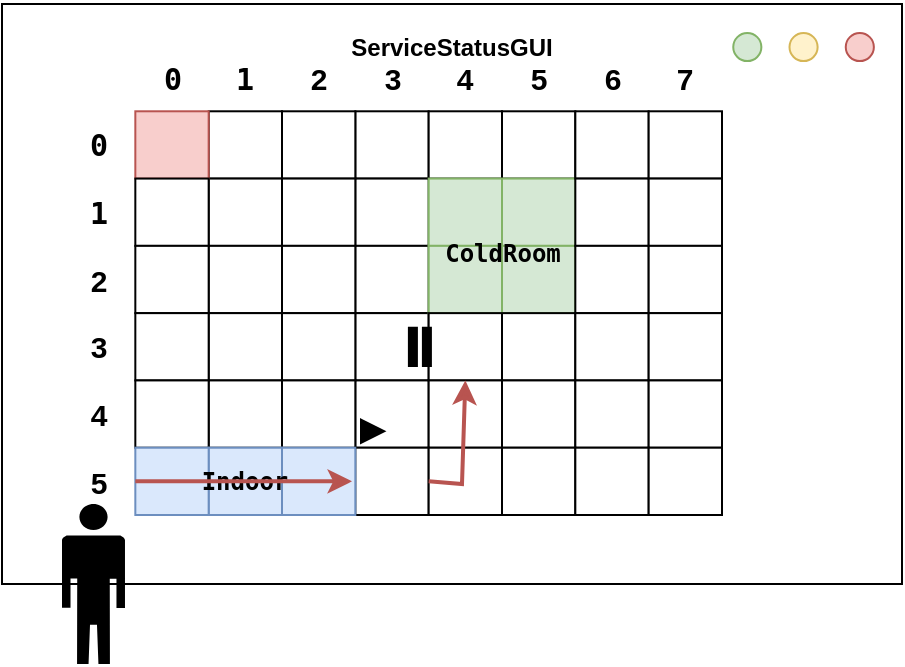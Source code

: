 <mxfile version="21.6.6" type="github">
  <diagram name="Page-1" id="fzNRnP826HokWF9cmXyg">
    <mxGraphModel dx="1434" dy="774" grid="1" gridSize="10" guides="1" tooltips="1" connect="1" arrows="1" fold="1" page="1" pageScale="1" pageWidth="850" pageHeight="1100" math="0" shadow="0">
      <root>
        <mxCell id="0" />
        <mxCell id="1" parent="0" />
        <mxCell id="4j98KLdYWCdhN-2w7q4d-6" value="" style="group" parent="1" vertex="1" connectable="0">
          <mxGeometry x="150" y="470" width="450" height="330" as="geometry" />
        </mxCell>
        <mxCell id="4j98KLdYWCdhN-2w7q4d-1" value="" style="rounded=0;whiteSpace=wrap;html=1;" parent="4j98KLdYWCdhN-2w7q4d-6" vertex="1">
          <mxGeometry width="450" height="290.0" as="geometry" />
        </mxCell>
        <mxCell id="4j98KLdYWCdhN-2w7q4d-2" value="&lt;h4&gt;ServiceStatusGUI&lt;/h4&gt;" style="text;html=1;strokeColor=none;fillColor=none;align=center;verticalAlign=middle;whiteSpace=wrap;rounded=0;" parent="4j98KLdYWCdhN-2w7q4d-6" vertex="1">
          <mxGeometry x="182.812" width="84.375" height="43.5" as="geometry" />
        </mxCell>
        <mxCell id="4j98KLdYWCdhN-2w7q4d-3" value="" style="ellipse;whiteSpace=wrap;html=1;aspect=fixed;fillColor=#f8cecc;strokeColor=#b85450;" parent="4j98KLdYWCdhN-2w7q4d-6" vertex="1">
          <mxGeometry x="421.875" y="14.5" width="14.062" height="14.062" as="geometry" />
        </mxCell>
        <mxCell id="4j98KLdYWCdhN-2w7q4d-4" value="" style="ellipse;whiteSpace=wrap;html=1;aspect=fixed;fillColor=#fff2cc;strokeColor=#d6b656;" parent="4j98KLdYWCdhN-2w7q4d-6" vertex="1">
          <mxGeometry x="393.75" y="14.5" width="14.062" height="14.062" as="geometry" />
        </mxCell>
        <mxCell id="4j98KLdYWCdhN-2w7q4d-5" value="" style="ellipse;whiteSpace=wrap;html=1;aspect=fixed;fillColor=#d5e8d4;strokeColor=#82b366;" parent="4j98KLdYWCdhN-2w7q4d-6" vertex="1">
          <mxGeometry x="365.625" y="14.5" width="14.062" height="14.062" as="geometry" />
        </mxCell>
        <mxCell id="D249ZISTXlAxNiE2_2An-1" value="" style="group" parent="4j98KLdYWCdhN-2w7q4d-6" vertex="1" connectable="0">
          <mxGeometry x="30" y="20" width="330" height="238.68" as="geometry" />
        </mxCell>
        <mxCell id="D249ZISTXlAxNiE2_2An-2" value="" style="rounded=0;whiteSpace=wrap;html=1;container=0;" parent="D249ZISTXlAxNiE2_2An-1" vertex="1">
          <mxGeometry x="220" y="33.643" width="36.667" height="33.643" as="geometry" />
        </mxCell>
        <mxCell id="D249ZISTXlAxNiE2_2An-3" value="" style="rounded=0;whiteSpace=wrap;html=1;container=0;fillColor=#d5e8d4;strokeColor=#82b366;" parent="D249ZISTXlAxNiE2_2An-1" vertex="1">
          <mxGeometry x="220" y="67.286" width="36.667" height="33.643" as="geometry" />
        </mxCell>
        <mxCell id="D249ZISTXlAxNiE2_2An-4" value="" style="rounded=0;whiteSpace=wrap;html=1;container=0;fillColor=#d5e8d4;strokeColor=#82b366;" parent="D249ZISTXlAxNiE2_2An-1" vertex="1">
          <mxGeometry x="220" y="100.929" width="36.667" height="33.643" as="geometry" />
        </mxCell>
        <mxCell id="D249ZISTXlAxNiE2_2An-5" value="" style="rounded=0;whiteSpace=wrap;html=1;container=0;" parent="D249ZISTXlAxNiE2_2An-1" vertex="1">
          <mxGeometry x="220" y="134.571" width="36.667" height="33.643" as="geometry" />
        </mxCell>
        <mxCell id="D249ZISTXlAxNiE2_2An-6" value="" style="rounded=0;whiteSpace=wrap;html=1;container=0;" parent="D249ZISTXlAxNiE2_2An-1" vertex="1">
          <mxGeometry x="220" y="168.214" width="36.667" height="33.643" as="geometry" />
        </mxCell>
        <mxCell id="D249ZISTXlAxNiE2_2An-7" value="" style="rounded=0;whiteSpace=wrap;html=1;container=0;" parent="D249ZISTXlAxNiE2_2An-1" vertex="1">
          <mxGeometry x="256.667" y="33.643" width="36.667" height="33.643" as="geometry" />
        </mxCell>
        <mxCell id="D249ZISTXlAxNiE2_2An-8" value="" style="rounded=0;whiteSpace=wrap;html=1;container=0;" parent="D249ZISTXlAxNiE2_2An-1" vertex="1">
          <mxGeometry x="256.667" y="67.286" width="36.667" height="33.643" as="geometry" />
        </mxCell>
        <mxCell id="D249ZISTXlAxNiE2_2An-9" value="" style="rounded=0;whiteSpace=wrap;html=1;container=0;" parent="D249ZISTXlAxNiE2_2An-1" vertex="1">
          <mxGeometry x="256.667" y="100.929" width="36.667" height="33.643" as="geometry" />
        </mxCell>
        <mxCell id="D249ZISTXlAxNiE2_2An-10" value="" style="rounded=0;whiteSpace=wrap;html=1;container=0;" parent="D249ZISTXlAxNiE2_2An-1" vertex="1">
          <mxGeometry x="256.667" y="134.571" width="36.667" height="33.643" as="geometry" />
        </mxCell>
        <mxCell id="D249ZISTXlAxNiE2_2An-11" value="" style="rounded=0;whiteSpace=wrap;html=1;container=0;" parent="D249ZISTXlAxNiE2_2An-1" vertex="1">
          <mxGeometry x="256.667" y="168.214" width="36.667" height="33.643" as="geometry" />
        </mxCell>
        <mxCell id="D249ZISTXlAxNiE2_2An-12" value="" style="rounded=0;whiteSpace=wrap;html=1;container=0;" parent="D249ZISTXlAxNiE2_2An-1" vertex="1">
          <mxGeometry x="146.667" y="33.643" width="36.667" height="33.643" as="geometry" />
        </mxCell>
        <mxCell id="D249ZISTXlAxNiE2_2An-13" value="" style="rounded=0;whiteSpace=wrap;html=1;container=0;" parent="D249ZISTXlAxNiE2_2An-1" vertex="1">
          <mxGeometry x="146.667" y="67.286" width="36.667" height="33.643" as="geometry" />
        </mxCell>
        <mxCell id="D249ZISTXlAxNiE2_2An-14" value="" style="rounded=0;whiteSpace=wrap;html=1;container=0;" parent="D249ZISTXlAxNiE2_2An-1" vertex="1">
          <mxGeometry x="146.667" y="100.929" width="36.667" height="33.643" as="geometry" />
        </mxCell>
        <mxCell id="D249ZISTXlAxNiE2_2An-15" value="" style="rounded=0;whiteSpace=wrap;html=1;container=0;" parent="D249ZISTXlAxNiE2_2An-1" vertex="1">
          <mxGeometry x="146.667" y="134.571" width="36.667" height="33.643" as="geometry" />
        </mxCell>
        <mxCell id="D249ZISTXlAxNiE2_2An-16" value="" style="rounded=0;whiteSpace=wrap;html=1;container=0;" parent="D249ZISTXlAxNiE2_2An-1" vertex="1">
          <mxGeometry x="146.667" y="168.214" width="36.667" height="33.643" as="geometry" />
        </mxCell>
        <mxCell id="D249ZISTXlAxNiE2_2An-17" value="" style="rounded=0;whiteSpace=wrap;html=1;container=0;" parent="D249ZISTXlAxNiE2_2An-1" vertex="1">
          <mxGeometry x="183.333" y="33.643" width="36.667" height="33.643" as="geometry" />
        </mxCell>
        <mxCell id="D249ZISTXlAxNiE2_2An-18" value="" style="rounded=0;whiteSpace=wrap;html=1;container=0;fillColor=#d5e8d4;strokeColor=#82b366;" parent="D249ZISTXlAxNiE2_2An-1" vertex="1">
          <mxGeometry x="183.333" y="67.286" width="36.667" height="33.643" as="geometry" />
        </mxCell>
        <mxCell id="D249ZISTXlAxNiE2_2An-19" value="" style="rounded=0;whiteSpace=wrap;html=1;container=0;fillColor=#d5e8d4;strokeColor=#82b366;" parent="D249ZISTXlAxNiE2_2An-1" vertex="1">
          <mxGeometry x="183.333" y="100.929" width="36.667" height="33.643" as="geometry" />
        </mxCell>
        <mxCell id="D249ZISTXlAxNiE2_2An-20" value="" style="rounded=0;whiteSpace=wrap;html=1;container=0;" parent="D249ZISTXlAxNiE2_2An-1" vertex="1">
          <mxGeometry x="183.333" y="134.571" width="36.667" height="33.643" as="geometry" />
        </mxCell>
        <mxCell id="D249ZISTXlAxNiE2_2An-21" value="" style="rounded=0;whiteSpace=wrap;html=1;container=0;" parent="D249ZISTXlAxNiE2_2An-1" vertex="1">
          <mxGeometry x="183.333" y="168.214" width="36.667" height="33.643" as="geometry" />
        </mxCell>
        <mxCell id="D249ZISTXlAxNiE2_2An-22" value="" style="rounded=0;whiteSpace=wrap;html=1;container=0;" parent="D249ZISTXlAxNiE2_2An-1" vertex="1">
          <mxGeometry x="73.333" y="33.643" width="36.667" height="33.643" as="geometry" />
        </mxCell>
        <mxCell id="D249ZISTXlAxNiE2_2An-23" value="" style="rounded=0;whiteSpace=wrap;html=1;container=0;" parent="D249ZISTXlAxNiE2_2An-1" vertex="1">
          <mxGeometry x="73.333" y="67.286" width="36.667" height="33.643" as="geometry" />
        </mxCell>
        <mxCell id="D249ZISTXlAxNiE2_2An-24" value="" style="rounded=0;whiteSpace=wrap;html=1;container=0;" parent="D249ZISTXlAxNiE2_2An-1" vertex="1">
          <mxGeometry x="73.333" y="100.929" width="36.667" height="33.643" as="geometry" />
        </mxCell>
        <mxCell id="D249ZISTXlAxNiE2_2An-25" value="" style="rounded=0;whiteSpace=wrap;html=1;container=0;" parent="D249ZISTXlAxNiE2_2An-1" vertex="1">
          <mxGeometry x="73.333" y="134.571" width="36.667" height="33.643" as="geometry" />
        </mxCell>
        <mxCell id="D249ZISTXlAxNiE2_2An-26" value="" style="rounded=0;whiteSpace=wrap;html=1;container=0;" parent="D249ZISTXlAxNiE2_2An-1" vertex="1">
          <mxGeometry x="73.333" y="168.214" width="36.667" height="33.643" as="geometry" />
        </mxCell>
        <mxCell id="D249ZISTXlAxNiE2_2An-27" value="" style="rounded=0;whiteSpace=wrap;html=1;container=0;" parent="D249ZISTXlAxNiE2_2An-1" vertex="1">
          <mxGeometry x="110" y="33.643" width="36.667" height="33.643" as="geometry" />
        </mxCell>
        <mxCell id="D249ZISTXlAxNiE2_2An-28" value="" style="rounded=0;whiteSpace=wrap;html=1;container=0;" parent="D249ZISTXlAxNiE2_2An-1" vertex="1">
          <mxGeometry x="110" y="67.286" width="36.667" height="33.643" as="geometry" />
        </mxCell>
        <mxCell id="D249ZISTXlAxNiE2_2An-29" value="" style="rounded=0;whiteSpace=wrap;html=1;container=0;" parent="D249ZISTXlAxNiE2_2An-1" vertex="1">
          <mxGeometry x="110" y="100.929" width="36.667" height="33.643" as="geometry" />
        </mxCell>
        <mxCell id="D249ZISTXlAxNiE2_2An-30" value="" style="rounded=0;whiteSpace=wrap;html=1;container=0;" parent="D249ZISTXlAxNiE2_2An-1" vertex="1">
          <mxGeometry x="110" y="134.571" width="36.667" height="33.643" as="geometry" />
        </mxCell>
        <mxCell id="D249ZISTXlAxNiE2_2An-31" value="" style="rounded=0;whiteSpace=wrap;html=1;container=0;" parent="D249ZISTXlAxNiE2_2An-1" vertex="1">
          <mxGeometry x="110" y="168.214" width="36.667" height="33.643" as="geometry" />
        </mxCell>
        <mxCell id="D249ZISTXlAxNiE2_2An-32" value="" style="rounded=0;whiteSpace=wrap;html=1;container=0;fillColor=#f8cecc;strokeColor=#b85450;" parent="D249ZISTXlAxNiE2_2An-1" vertex="1">
          <mxGeometry x="36.667" y="33.643" width="36.667" height="33.643" as="geometry" />
        </mxCell>
        <mxCell id="D249ZISTXlAxNiE2_2An-33" value="" style="rounded=0;whiteSpace=wrap;html=1;container=0;" parent="D249ZISTXlAxNiE2_2An-1" vertex="1">
          <mxGeometry x="36.667" y="67.286" width="36.667" height="33.643" as="geometry" />
        </mxCell>
        <mxCell id="D249ZISTXlAxNiE2_2An-34" value="" style="rounded=0;whiteSpace=wrap;html=1;container=0;" parent="D249ZISTXlAxNiE2_2An-1" vertex="1">
          <mxGeometry x="36.667" y="100.929" width="36.667" height="33.643" as="geometry" />
        </mxCell>
        <mxCell id="D249ZISTXlAxNiE2_2An-35" value="" style="rounded=0;whiteSpace=wrap;html=1;container=0;" parent="D249ZISTXlAxNiE2_2An-1" vertex="1">
          <mxGeometry x="36.667" y="134.571" width="36.667" height="33.643" as="geometry" />
        </mxCell>
        <mxCell id="D249ZISTXlAxNiE2_2An-36" value="" style="rounded=0;whiteSpace=wrap;html=1;container=0;" parent="D249ZISTXlAxNiE2_2An-1" vertex="1">
          <mxGeometry x="36.667" y="168.214" width="36.667" height="33.643" as="geometry" />
        </mxCell>
        <mxCell id="D249ZISTXlAxNiE2_2An-37" value="&lt;pre&gt;&lt;b&gt;&lt;font style=&quot;font-size: 15px;&quot;&gt;1&lt;/font&gt;&lt;/b&gt;&lt;/pre&gt;" style="text;html=1;strokeColor=none;fillColor=none;align=center;verticalAlign=middle;whiteSpace=wrap;rounded=0;container=0;" parent="D249ZISTXlAxNiE2_2An-1" vertex="1">
          <mxGeometry x="73.333" width="36.667" height="33.643" as="geometry" />
        </mxCell>
        <mxCell id="D249ZISTXlAxNiE2_2An-38" value="&lt;b&gt;&lt;font style=&quot;font-size: 15px;&quot;&gt;2&lt;/font&gt;&lt;/b&gt;" style="text;html=1;strokeColor=none;fillColor=none;align=center;verticalAlign=middle;whiteSpace=wrap;rounded=0;container=0;" parent="D249ZISTXlAxNiE2_2An-1" vertex="1">
          <mxGeometry x="110" width="36.667" height="33.643" as="geometry" />
        </mxCell>
        <mxCell id="D249ZISTXlAxNiE2_2An-39" value="&lt;font size=&quot;1&quot;&gt;&lt;b style=&quot;font-size: 15px;&quot;&gt;3&lt;/b&gt;&lt;/font&gt;" style="text;html=1;strokeColor=none;fillColor=none;align=center;verticalAlign=middle;whiteSpace=wrap;rounded=0;container=0;" parent="D249ZISTXlAxNiE2_2An-1" vertex="1">
          <mxGeometry x="146.667" width="36.667" height="33.643" as="geometry" />
        </mxCell>
        <mxCell id="D249ZISTXlAxNiE2_2An-40" value="&lt;b style=&quot;font-size: 15px;&quot;&gt;4&lt;/b&gt;" style="text;html=1;strokeColor=none;fillColor=none;align=center;verticalAlign=middle;whiteSpace=wrap;rounded=0;container=0;" parent="D249ZISTXlAxNiE2_2An-1" vertex="1">
          <mxGeometry x="183.333" width="36.667" height="33.643" as="geometry" />
        </mxCell>
        <mxCell id="D249ZISTXlAxNiE2_2An-41" value="&lt;font size=&quot;1&quot;&gt;&lt;b style=&quot;font-size: 15px;&quot;&gt;5&lt;/b&gt;&lt;/font&gt;" style="text;html=1;strokeColor=none;fillColor=none;align=center;verticalAlign=middle;whiteSpace=wrap;rounded=0;container=0;" parent="D249ZISTXlAxNiE2_2An-1" vertex="1">
          <mxGeometry x="220" width="36.667" height="33.643" as="geometry" />
        </mxCell>
        <mxCell id="D249ZISTXlAxNiE2_2An-42" value="&lt;font size=&quot;1&quot;&gt;&lt;b style=&quot;font-size: 15px;&quot;&gt;6&lt;/b&gt;&lt;/font&gt;" style="text;html=1;strokeColor=none;fillColor=none;align=center;verticalAlign=middle;whiteSpace=wrap;rounded=0;container=0;" parent="D249ZISTXlAxNiE2_2An-1" vertex="1">
          <mxGeometry x="256.667" width="36.667" height="33.643" as="geometry" />
        </mxCell>
        <mxCell id="D249ZISTXlAxNiE2_2An-43" value="&lt;font size=&quot;1&quot;&gt;&lt;b style=&quot;font-size: 15px;&quot;&gt;7&lt;/b&gt;&lt;/font&gt;" style="text;html=1;strokeColor=none;fillColor=none;align=center;verticalAlign=middle;whiteSpace=wrap;rounded=0;container=0;" parent="D249ZISTXlAxNiE2_2An-1" vertex="1">
          <mxGeometry x="293.333" width="36.667" height="33.643" as="geometry" />
        </mxCell>
        <mxCell id="D249ZISTXlAxNiE2_2An-44" value="&lt;pre&gt;&lt;b&gt;&lt;font style=&quot;font-size: 15px;&quot;&gt;1&lt;/font&gt;&lt;/b&gt;&lt;/pre&gt;" style="text;html=1;strokeColor=none;fillColor=none;align=center;verticalAlign=middle;whiteSpace=wrap;rounded=0;container=0;" parent="D249ZISTXlAxNiE2_2An-1" vertex="1">
          <mxGeometry y="67.286" width="36.667" height="33.643" as="geometry" />
        </mxCell>
        <mxCell id="D249ZISTXlAxNiE2_2An-45" value="&lt;b&gt;&lt;font style=&quot;font-size: 15px;&quot;&gt;2&lt;/font&gt;&lt;/b&gt;" style="text;html=1;strokeColor=none;fillColor=none;align=center;verticalAlign=middle;whiteSpace=wrap;rounded=0;container=0;" parent="D249ZISTXlAxNiE2_2An-1" vertex="1">
          <mxGeometry y="100.929" width="36.667" height="33.643" as="geometry" />
        </mxCell>
        <mxCell id="D249ZISTXlAxNiE2_2An-46" value="&lt;font size=&quot;1&quot;&gt;&lt;b style=&quot;font-size: 15px;&quot;&gt;3&lt;/b&gt;&lt;/font&gt;" style="text;html=1;strokeColor=none;fillColor=none;align=center;verticalAlign=middle;whiteSpace=wrap;rounded=0;container=0;" parent="D249ZISTXlAxNiE2_2An-1" vertex="1">
          <mxGeometry y="134.571" width="36.667" height="33.643" as="geometry" />
        </mxCell>
        <mxCell id="D249ZISTXlAxNiE2_2An-47" value="&lt;b style=&quot;font-size: 15px;&quot;&gt;4&lt;/b&gt;" style="text;html=1;strokeColor=none;fillColor=none;align=center;verticalAlign=middle;whiteSpace=wrap;rounded=0;container=0;" parent="D249ZISTXlAxNiE2_2An-1" vertex="1">
          <mxGeometry y="168.214" width="36.667" height="33.643" as="geometry" />
        </mxCell>
        <mxCell id="D249ZISTXlAxNiE2_2An-48" value="&lt;font size=&quot;1&quot;&gt;&lt;b style=&quot;font-size: 15px;&quot;&gt;5&lt;/b&gt;&lt;/font&gt;" style="text;html=1;strokeColor=none;fillColor=none;align=center;verticalAlign=middle;whiteSpace=wrap;rounded=0;container=0;" parent="D249ZISTXlAxNiE2_2An-1" vertex="1">
          <mxGeometry y="201.857" width="36.667" height="33.643" as="geometry" />
        </mxCell>
        <mxCell id="D249ZISTXlAxNiE2_2An-49" value="" style="rounded=0;whiteSpace=wrap;html=1;container=0;" parent="D249ZISTXlAxNiE2_2An-1" vertex="1">
          <mxGeometry x="293.333" y="33.643" width="36.667" height="33.643" as="geometry" />
        </mxCell>
        <mxCell id="D249ZISTXlAxNiE2_2An-50" value="" style="rounded=0;whiteSpace=wrap;html=1;container=0;" parent="D249ZISTXlAxNiE2_2An-1" vertex="1">
          <mxGeometry x="293.333" y="67.286" width="36.667" height="33.643" as="geometry" />
        </mxCell>
        <mxCell id="D249ZISTXlAxNiE2_2An-51" value="" style="rounded=0;whiteSpace=wrap;html=1;container=0;" parent="D249ZISTXlAxNiE2_2An-1" vertex="1">
          <mxGeometry x="293.333" y="100.929" width="36.667" height="33.643" as="geometry" />
        </mxCell>
        <mxCell id="D249ZISTXlAxNiE2_2An-52" value="" style="rounded=0;whiteSpace=wrap;html=1;container=0;" parent="D249ZISTXlAxNiE2_2An-1" vertex="1">
          <mxGeometry x="293.333" y="134.571" width="36.667" height="33.643" as="geometry" />
        </mxCell>
        <mxCell id="D249ZISTXlAxNiE2_2An-53" value="" style="rounded=0;whiteSpace=wrap;html=1;container=0;" parent="D249ZISTXlAxNiE2_2An-1" vertex="1">
          <mxGeometry x="293.333" y="168.214" width="36.667" height="33.643" as="geometry" />
        </mxCell>
        <mxCell id="D249ZISTXlAxNiE2_2An-54" value="" style="rounded=0;whiteSpace=wrap;html=1;container=0;" parent="D249ZISTXlAxNiE2_2An-1" vertex="1">
          <mxGeometry x="220" y="201.857" width="36.667" height="33.643" as="geometry" />
        </mxCell>
        <mxCell id="D249ZISTXlAxNiE2_2An-55" value="" style="rounded=0;whiteSpace=wrap;html=1;container=0;" parent="D249ZISTXlAxNiE2_2An-1" vertex="1">
          <mxGeometry x="256.667" y="201.857" width="36.667" height="33.643" as="geometry" />
        </mxCell>
        <mxCell id="D249ZISTXlAxNiE2_2An-56" value="" style="rounded=0;whiteSpace=wrap;html=1;container=0;" parent="D249ZISTXlAxNiE2_2An-1" vertex="1">
          <mxGeometry x="146.667" y="201.857" width="36.667" height="33.643" as="geometry" />
        </mxCell>
        <mxCell id="D249ZISTXlAxNiE2_2An-57" value="" style="rounded=0;whiteSpace=wrap;html=1;container=0;" parent="D249ZISTXlAxNiE2_2An-1" vertex="1">
          <mxGeometry x="183.333" y="201.857" width="36.667" height="33.643" as="geometry" />
        </mxCell>
        <mxCell id="D249ZISTXlAxNiE2_2An-58" value="" style="rounded=0;whiteSpace=wrap;html=1;container=0;fillColor=#dae8fc;strokeColor=#6c8ebf;" parent="D249ZISTXlAxNiE2_2An-1" vertex="1">
          <mxGeometry x="73.333" y="201.857" width="36.667" height="33.643" as="geometry" />
        </mxCell>
        <mxCell id="D249ZISTXlAxNiE2_2An-59" value="" style="rounded=0;whiteSpace=wrap;html=1;container=0;fillColor=#dae8fc;strokeColor=#6c8ebf;" parent="D249ZISTXlAxNiE2_2An-1" vertex="1">
          <mxGeometry x="110" y="201.857" width="36.667" height="33.643" as="geometry" />
        </mxCell>
        <mxCell id="D249ZISTXlAxNiE2_2An-60" value="" style="rounded=0;whiteSpace=wrap;html=1;container=0;fillColor=#dae8fc;strokeColor=#6c8ebf;" parent="D249ZISTXlAxNiE2_2An-1" vertex="1">
          <mxGeometry x="36.667" y="201.857" width="36.667" height="33.643" as="geometry" />
        </mxCell>
        <mxCell id="D249ZISTXlAxNiE2_2An-61" value="" style="rounded=0;whiteSpace=wrap;html=1;container=0;" parent="D249ZISTXlAxNiE2_2An-1" vertex="1">
          <mxGeometry x="293.333" y="201.857" width="36.667" height="33.643" as="geometry" />
        </mxCell>
        <mxCell id="D249ZISTXlAxNiE2_2An-62" value="&lt;pre&gt;&lt;b&gt;&lt;font style=&quot;font-size: 15px;&quot;&gt;0&lt;/font&gt;&lt;/b&gt;&lt;/pre&gt;" style="text;html=1;strokeColor=none;fillColor=none;align=center;verticalAlign=middle;whiteSpace=wrap;rounded=0;container=0;" parent="D249ZISTXlAxNiE2_2An-1" vertex="1">
          <mxGeometry x="36.667" width="36.667" height="33.643" as="geometry" />
        </mxCell>
        <mxCell id="D249ZISTXlAxNiE2_2An-63" value="&lt;pre&gt;&lt;b&gt;&lt;font style=&quot;font-size: 15px;&quot;&gt;0&lt;/font&gt;&lt;/b&gt;&lt;/pre&gt;" style="text;html=1;strokeColor=none;fillColor=none;align=center;verticalAlign=middle;whiteSpace=wrap;rounded=0;container=0;" parent="D249ZISTXlAxNiE2_2An-1" vertex="1">
          <mxGeometry y="33.643" width="36.667" height="33.643" as="geometry" />
        </mxCell>
        <mxCell id="D249ZISTXlAxNiE2_2An-64" value="&lt;pre&gt;&lt;b&gt;ColdRoom&lt;/b&gt;&lt;/pre&gt;" style="text;html=1;strokeColor=none;fillColor=none;align=center;verticalAlign=middle;whiteSpace=wrap;rounded=0;" parent="D249ZISTXlAxNiE2_2An-1" vertex="1">
          <mxGeometry x="192.5" y="92.518" width="55" height="25.232" as="geometry" />
        </mxCell>
        <mxCell id="D249ZISTXlAxNiE2_2An-65" value="&lt;pre&gt;&lt;b&gt;Indoor&lt;/b&gt;&lt;/pre&gt;" style="text;html=1;strokeColor=none;fillColor=none;align=center;verticalAlign=middle;whiteSpace=wrap;rounded=0;" parent="D249ZISTXlAxNiE2_2An-1" vertex="1">
          <mxGeometry x="64.167" y="206.062" width="55" height="25.232" as="geometry" />
        </mxCell>
        <mxCell id="4j98KLdYWCdhN-2w7q4d-7" value="" style="shape=image;html=1;verticalAlign=top;verticalLabelPosition=bottom;labelBackgroundColor=#ffffff;imageAspect=0;aspect=fixed;image=https://cdn1.iconfinder.com/data/icons/unicons-line-vol-5/24/robot-128.png" parent="D249ZISTXlAxNiE2_2An-1" vertex="1">
          <mxGeometry x="36.67" y="33.64" width="35.54" height="35.54" as="geometry" />
        </mxCell>
        <mxCell id="4j98KLdYWCdhN-2w7q4d-75" value="" style="shape=image;html=1;verticalAlign=top;verticalLabelPosition=bottom;labelBackgroundColor=#ffffff;imageAspect=0;aspect=fixed;image=https://cdn1.iconfinder.com/data/icons/unicons-line-vol-5/24/robot-128.png" parent="D249ZISTXlAxNiE2_2An-1" vertex="1">
          <mxGeometry x="183.95" y="134.57" width="35.43" height="35.43" as="geometry" />
        </mxCell>
        <mxCell id="4j98KLdYWCdhN-2w7q4d-74" value="" style="shape=image;html=1;verticalAlign=top;verticalLabelPosition=bottom;labelBackgroundColor=#ffffff;imageAspect=0;aspect=fixed;image=https://cdn1.iconfinder.com/data/icons/unicons-line-vol-5/24/robot-128.png" parent="D249ZISTXlAxNiE2_2An-1" vertex="1">
          <mxGeometry x="145" y="198.68" width="40" height="40" as="geometry" />
        </mxCell>
        <mxCell id="4j98KLdYWCdhN-2w7q4d-77" value="" style="endArrow=classic;html=1;rounded=0;exitX=0;exitY=0.5;exitDx=0;exitDy=0;entryX=0;entryY=0.5;entryDx=0;entryDy=0;fillColor=#f8cecc;strokeColor=#b85450;strokeWidth=2;" parent="D249ZISTXlAxNiE2_2An-1" source="D249ZISTXlAxNiE2_2An-60" target="4j98KLdYWCdhN-2w7q4d-74" edge="1">
          <mxGeometry width="50" height="50" relative="1" as="geometry">
            <mxPoint x="110" y="320" as="sourcePoint" />
            <mxPoint x="160" y="270" as="targetPoint" />
          </mxGeometry>
        </mxCell>
        <mxCell id="4j98KLdYWCdhN-2w7q4d-78" value="" style="endArrow=classic;html=1;rounded=0;exitX=0;exitY=0.5;exitDx=0;exitDy=0;entryX=0.5;entryY=0;entryDx=0;entryDy=0;fillColor=#f8cecc;strokeColor=#b85450;strokeWidth=2;" parent="D249ZISTXlAxNiE2_2An-1" source="D249ZISTXlAxNiE2_2An-57" target="D249ZISTXlAxNiE2_2An-21" edge="1">
          <mxGeometry width="50" height="50" relative="1" as="geometry">
            <mxPoint x="110" y="320" as="sourcePoint" />
            <mxPoint x="160" y="270" as="targetPoint" />
            <Array as="points">
              <mxPoint x="200" y="220" />
            </Array>
          </mxGeometry>
        </mxCell>
        <mxCell id="4j98KLdYWCdhN-2w7q4d-80" value="" style="shape=image;html=1;verticalAlign=top;verticalLabelPosition=bottom;labelBackgroundColor=#ffffff;imageAspect=0;aspect=fixed;image=https://cdn2.iconfinder.com/data/icons/essential-web-1-1/50/hourlass-waiting-time-delay-minute-128.png;imageBackground=none;" parent="D249ZISTXlAxNiE2_2An-1" vertex="1">
          <mxGeometry x="72.21" y="41.41" width="20" height="20" as="geometry" />
        </mxCell>
        <mxCell id="4j98KLdYWCdhN-2w7q4d-81" value="" style="html=1;verticalLabelPosition=bottom;align=center;labelBackgroundColor=#ffffff;verticalAlign=top;strokeWidth=2;strokeColor=#000000;shadow=0;dashed=0;shape=mxgraph.ios7.icons.pause;pointerEvents=1;fillColor=#000000;" parent="D249ZISTXlAxNiE2_2An-1" vertex="1">
          <mxGeometry x="173.95" y="142.32" width="10" height="18.14" as="geometry" />
        </mxCell>
        <mxCell id="4j98KLdYWCdhN-2w7q4d-82" value="" style="html=1;verticalLabelPosition=bottom;align=center;labelBackgroundColor=#ffffff;verticalAlign=top;strokeWidth=2;strokeColor=#000000;shadow=0;dashed=0;shape=mxgraph.ios7.icons.play;fillColor=#000000;" parent="D249ZISTXlAxNiE2_2An-1" vertex="1">
          <mxGeometry x="150" y="188.68" width="10" height="10" as="geometry" />
        </mxCell>
        <mxCell id="je95OcTBM0ibGp5n34PD-1" value="" style="shape=mxgraph.signs.people.man_2;html=1;pointerEvents=1;fillColor=#000000;strokeColor=none;verticalLabelPosition=bottom;verticalAlign=top;align=center;" vertex="1" parent="4j98KLdYWCdhN-2w7q4d-6">
          <mxGeometry x="30" y="250" width="31.49" height="80" as="geometry" />
        </mxCell>
      </root>
    </mxGraphModel>
  </diagram>
</mxfile>
